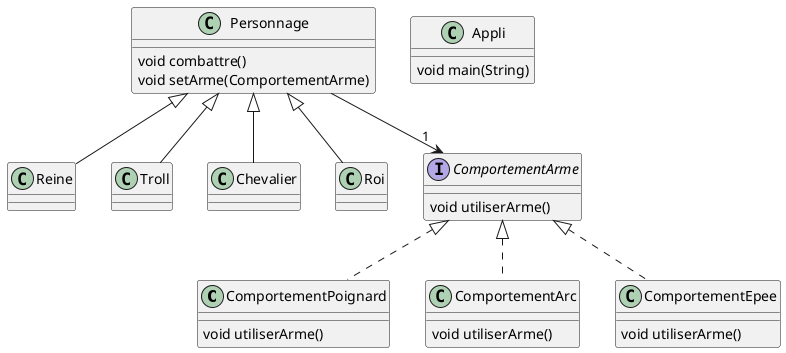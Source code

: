 @startuml

' definitions
' -----------

' package "JeuAventure.comportements.impl"
class ComportementPoignard
class ComportementArc
class ComportementEpee
' end package

' package "JeuAventure.joueurs"
class Reine
class Troll
class Chevalier
class Roi
class Personnage
' end package

' package "JeuAventure.comportements"
interface ComportementArme
' end package

' package "JeuAventure"
class Appli
' end package

' content
' -------

' Chevalier:
Personnage <|-- Chevalier

' ComportementEpee:
ComportementArme <|.. ComportementEpee
ComportementEpee : void utiliserArme()

' ComportementPoignard:
ComportementArme <|.. ComportementPoignard
ComportementPoignard : void utiliserArme()

' Roi:
Personnage <|-- Roi

' ComportementArc:
ComportementArme <|.. ComportementArc
ComportementArc : void utiliserArme()

' Reine:
Personnage <|-- Reine

' ComportementArme:
ComportementArme : void utiliserArme()

' Troll:
Personnage <|-- Troll

' Appli:
Appli : void main(String)

' Personnage:
Personnage --> "1" ComportementArme
Personnage : void combattre()
Personnage : void setArme(ComportementArme)

@enduml
